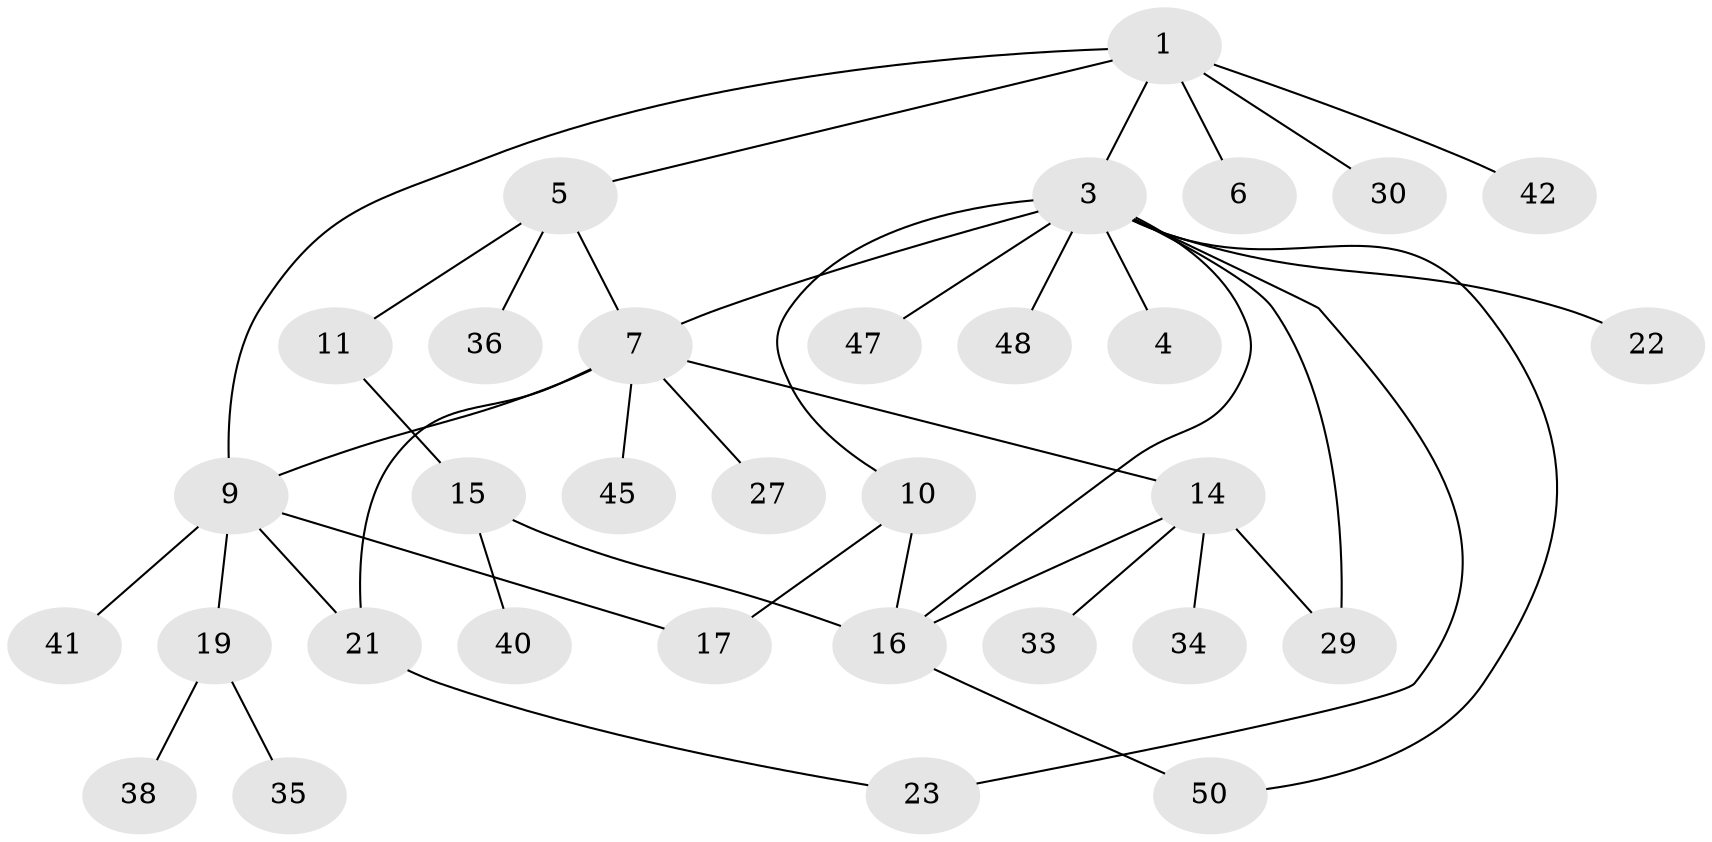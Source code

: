 // original degree distribution, {5: 0.06, 3: 0.1, 8: 0.02, 2: 0.32, 4: 0.08, 1: 0.38, 7: 0.02, 6: 0.02}
// Generated by graph-tools (version 1.1) at 2025/41/03/06/25 10:41:30]
// undirected, 32 vertices, 41 edges
graph export_dot {
graph [start="1"]
  node [color=gray90,style=filled];
  1 [super="+2"];
  3 [super="+8"];
  4 [super="+24"];
  5 [super="+12"];
  6;
  7 [super="+43"];
  9 [super="+13"];
  10 [super="+18"];
  11;
  14 [super="+25"];
  15 [super="+49"];
  16 [super="+20"];
  17 [super="+28"];
  19 [super="+26"];
  21 [super="+31"];
  22;
  23 [super="+44"];
  27;
  29 [super="+32"];
  30;
  33;
  34;
  35 [super="+37"];
  36 [super="+46"];
  38 [super="+39"];
  40;
  41;
  42;
  45;
  47;
  48;
  50;
  1 -- 3;
  1 -- 9;
  1 -- 30;
  1 -- 42;
  1 -- 5;
  1 -- 6;
  3 -- 4;
  3 -- 7;
  3 -- 10;
  3 -- 16;
  3 -- 47;
  3 -- 48;
  3 -- 50;
  3 -- 22;
  3 -- 23;
  3 -- 29;
  5 -- 11;
  5 -- 36;
  5 -- 7;
  7 -- 14;
  7 -- 27;
  7 -- 45;
  7 -- 21;
  7 -- 9;
  9 -- 17;
  9 -- 19;
  9 -- 21;
  9 -- 41;
  10 -- 17;
  10 -- 16;
  11 -- 15;
  14 -- 29;
  14 -- 33;
  14 -- 34;
  14 -- 16;
  15 -- 40;
  15 -- 16;
  16 -- 50;
  19 -- 38;
  19 -- 35;
  21 -- 23;
}
